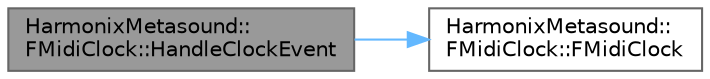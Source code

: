 digraph "HarmonixMetasound::FMidiClock::HandleClockEvent"
{
 // INTERACTIVE_SVG=YES
 // LATEX_PDF_SIZE
  bgcolor="transparent";
  edge [fontname=Helvetica,fontsize=10,labelfontname=Helvetica,labelfontsize=10];
  node [fontname=Helvetica,fontsize=10,shape=box,height=0.2,width=0.4];
  rankdir="LR";
  Node1 [id="Node000001",label="HarmonixMetasound::\lFMidiClock::HandleClockEvent",height=0.2,width=0.4,color="gray40", fillcolor="grey60", style="filled", fontcolor="black",tooltip=" "];
  Node1 -> Node2 [id="edge1_Node000001_Node000002",color="steelblue1",style="solid",tooltip=" "];
  Node2 [id="Node000002",label="HarmonixMetasound::\lFMidiClock::FMidiClock",height=0.2,width=0.4,color="grey40", fillcolor="white", style="filled",URL="$d6/de9/classHarmonixMetasound_1_1FMidiClock.html#a56245d94707f8c95d293d87337e4852c",tooltip=" "];
}

